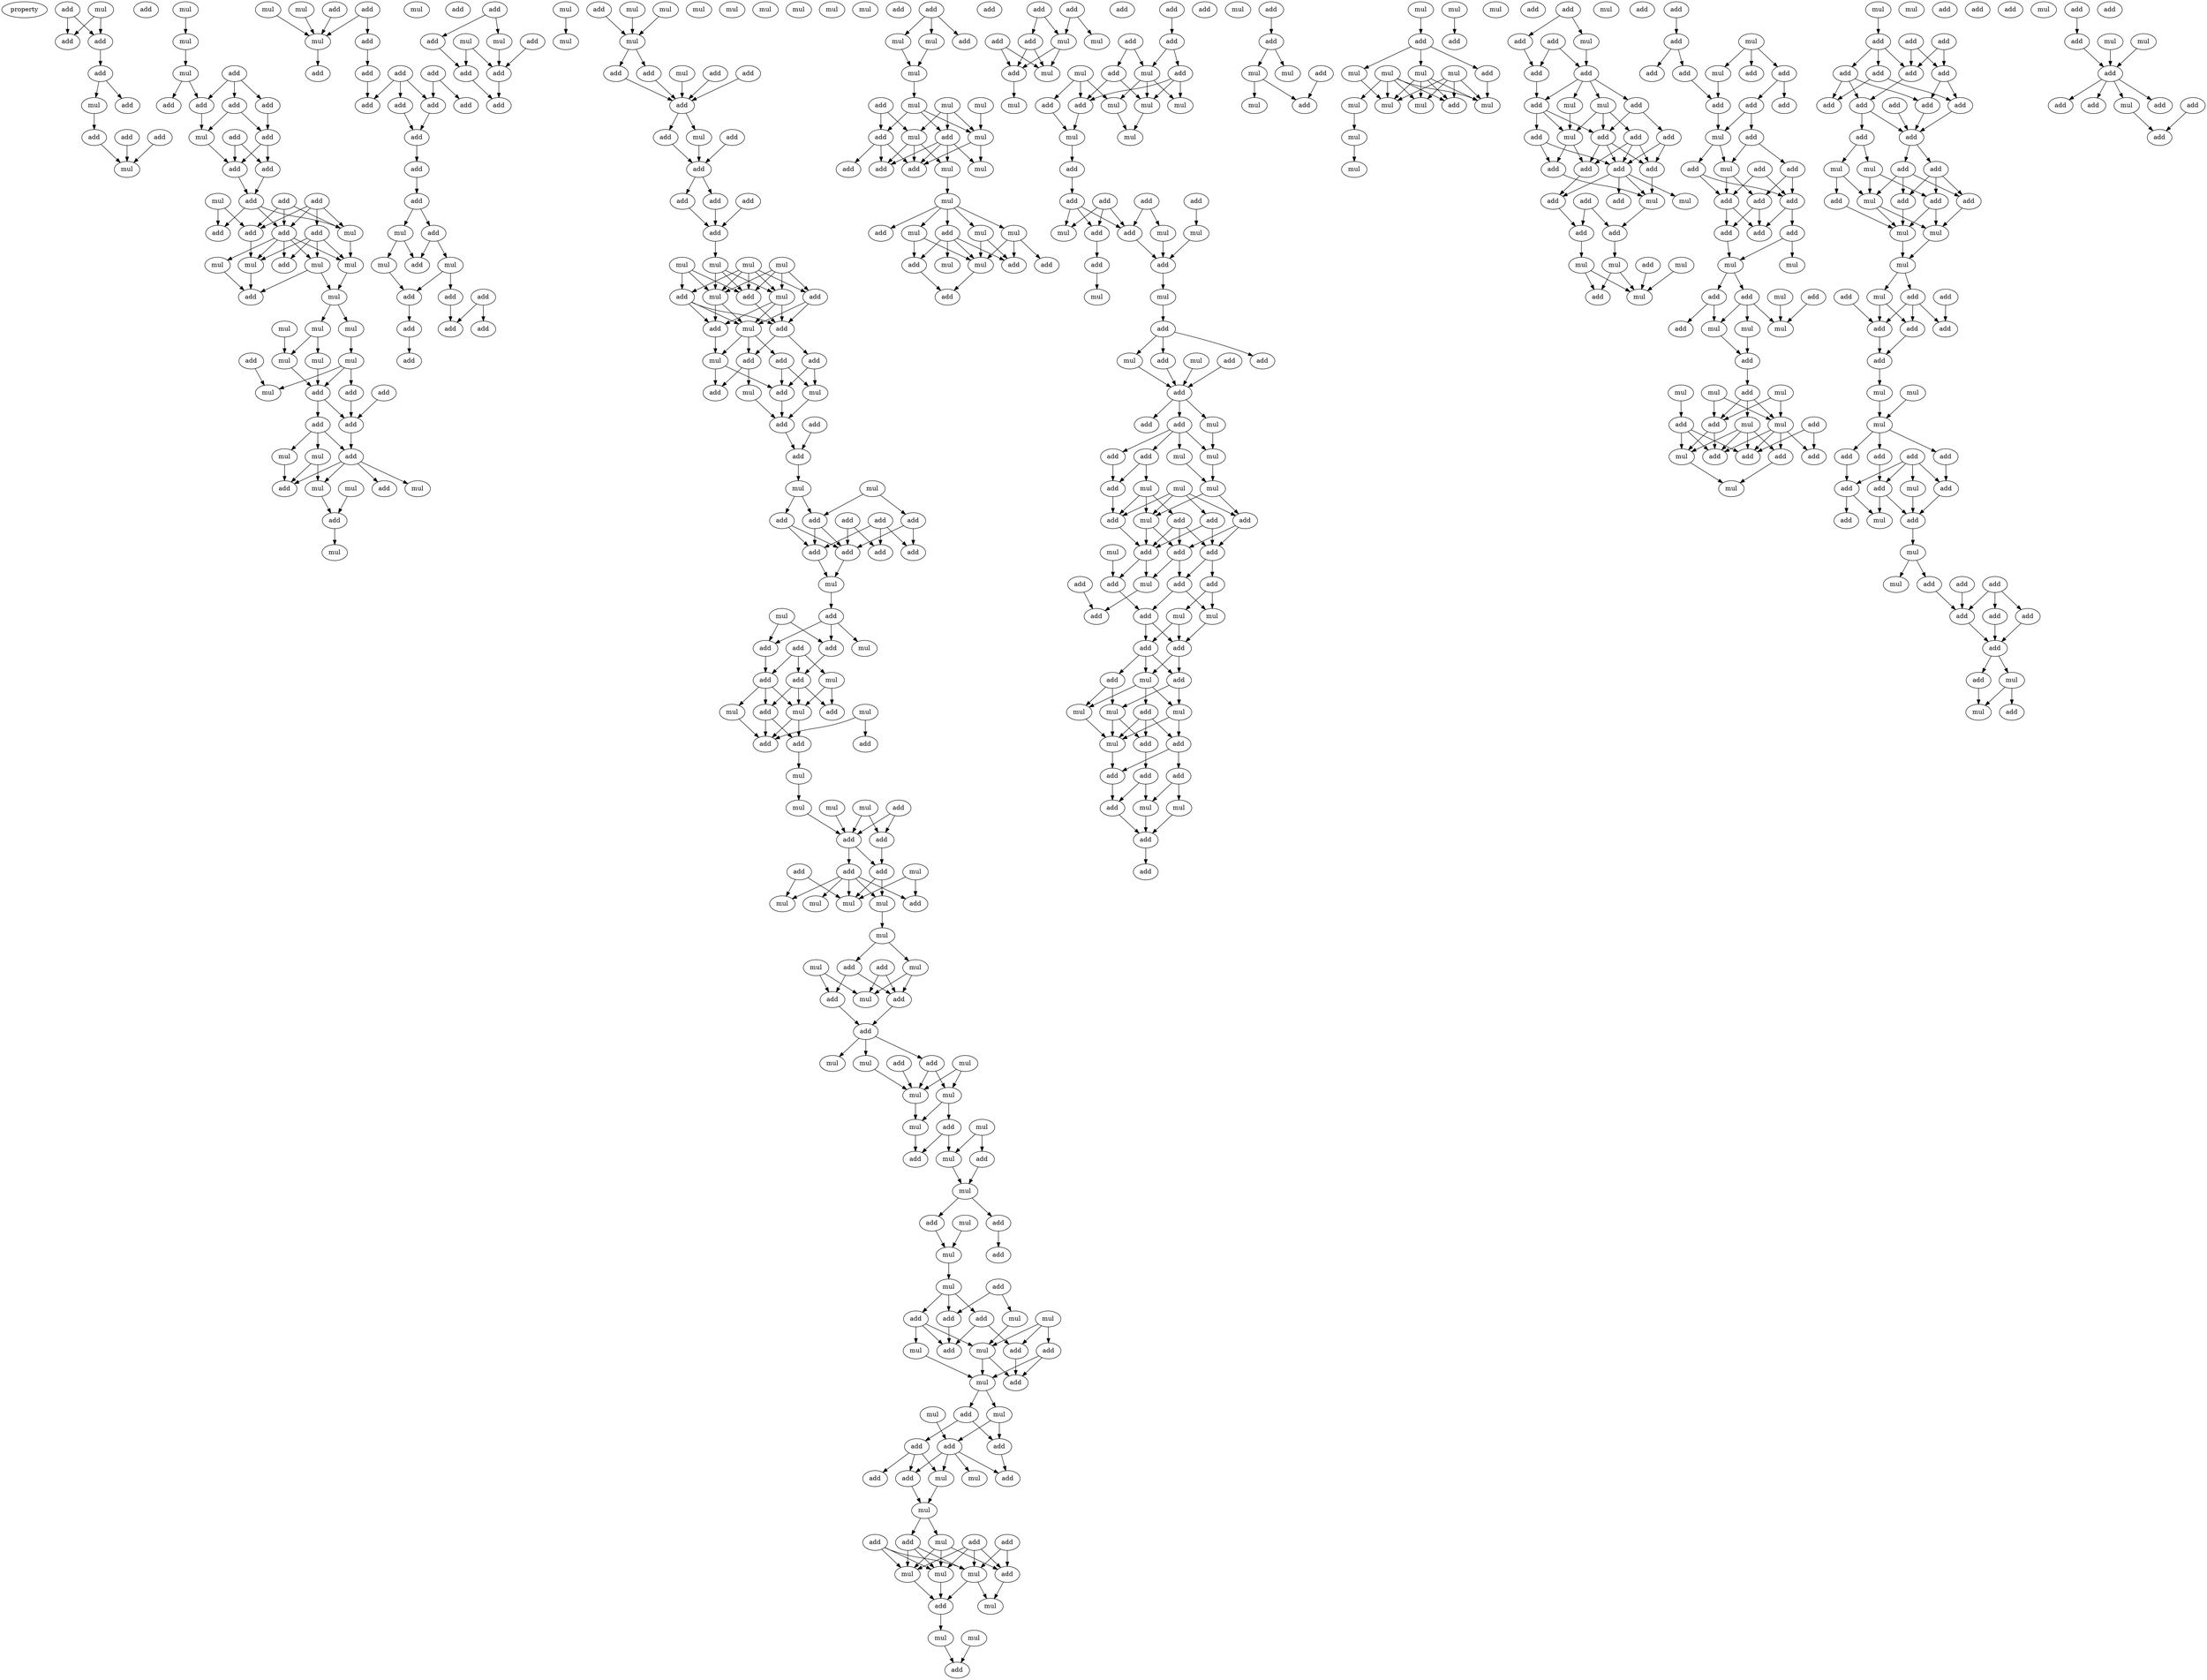 digraph {
    node [fontcolor=black]
    property [mul=2,lf=1.1]
    0 [ label = add ];
    1 [ label = mul ];
    2 [ label = add ];
    3 [ label = add ];
    4 [ label = add ];
    5 [ label = add ];
    6 [ label = mul ];
    7 [ label = add ];
    8 [ label = add ];
    9 [ label = add ];
    10 [ label = add ];
    11 [ label = mul ];
    12 [ label = mul ];
    13 [ label = mul ];
    14 [ label = add ];
    15 [ label = mul ];
    16 [ label = add ];
    17 [ label = add ];
    18 [ label = add ];
    19 [ label = add ];
    20 [ label = add ];
    21 [ label = add ];
    22 [ label = mul ];
    23 [ label = add ];
    24 [ label = add ];
    25 [ label = add ];
    26 [ label = add ];
    27 [ label = add ];
    28 [ label = mul ];
    29 [ label = add ];
    30 [ label = add ];
    31 [ label = add ];
    32 [ label = add ];
    33 [ label = mul ];
    34 [ label = mul ];
    35 [ label = mul ];
    36 [ label = add ];
    37 [ label = mul ];
    38 [ label = mul ];
    39 [ label = mul ];
    40 [ label = add ];
    41 [ label = mul ];
    42 [ label = mul ];
    43 [ label = mul ];
    44 [ label = mul ];
    45 [ label = add ];
    46 [ label = mul ];
    47 [ label = mul ];
    48 [ label = mul ];
    49 [ label = add ];
    50 [ label = add ];
    51 [ label = add ];
    52 [ label = add ];
    53 [ label = add ];
    54 [ label = mul ];
    55 [ label = add ];
    56 [ label = mul ];
    57 [ label = mul ];
    58 [ label = mul ];
    59 [ label = add ];
    60 [ label = mul ];
    61 [ label = add ];
    62 [ label = add ];
    63 [ label = add ];
    64 [ label = mul ];
    65 [ label = mul ];
    66 [ label = mul ];
    67 [ label = add ];
    68 [ label = mul ];
    69 [ label = add ];
    70 [ label = add ];
    71 [ label = add ];
    72 [ label = add ];
    73 [ label = add ];
    74 [ label = add ];
    75 [ label = add ];
    76 [ label = add ];
    77 [ label = add ];
    78 [ label = add ];
    79 [ label = add ];
    80 [ label = add ];
    81 [ label = mul ];
    82 [ label = add ];
    83 [ label = mul ];
    84 [ label = add ];
    85 [ label = mul ];
    86 [ label = add ];
    87 [ label = add ];
    88 [ label = add ];
    89 [ label = add ];
    90 [ label = add ];
    91 [ label = add ];
    92 [ label = mul ];
    93 [ label = add ];
    94 [ label = add ];
    95 [ label = add ];
    96 [ label = mul ];
    97 [ label = add ];
    98 [ label = add ];
    99 [ label = mul ];
    100 [ label = add ];
    101 [ label = add ];
    102 [ label = add ];
    103 [ label = mul ];
    104 [ label = mul ];
    105 [ label = add ];
    106 [ label = mul ];
    107 [ label = mul ];
    108 [ label = mul ];
    109 [ label = mul ];
    110 [ label = add ];
    111 [ label = add ];
    112 [ label = add ];
    113 [ label = add ];
    114 [ label = add ];
    115 [ label = add ];
    116 [ label = mul ];
    117 [ label = add ];
    118 [ label = mul ];
    119 [ label = add ];
    120 [ label = add ];
    121 [ label = add ];
    122 [ label = add ];
    123 [ label = add ];
    124 [ label = mul ];
    125 [ label = mul ];
    126 [ label = mul ];
    127 [ label = mul ];
    128 [ label = mul ];
    129 [ label = add ];
    130 [ label = add ];
    131 [ label = mul ];
    132 [ label = add ];
    133 [ label = mul ];
    134 [ label = mul ];
    135 [ label = add ];
    136 [ label = add ];
    137 [ label = mul ];
    138 [ label = add ];
    139 [ label = add ];
    140 [ label = add ];
    141 [ label = add ];
    142 [ label = mul ];
    143 [ label = add ];
    144 [ label = mul ];
    145 [ label = add ];
    146 [ label = add ];
    147 [ label = add ];
    148 [ label = mul ];
    149 [ label = mul ];
    150 [ label = add ];
    151 [ label = add ];
    152 [ label = add ];
    153 [ label = add ];
    154 [ label = add ];
    155 [ label = add ];
    156 [ label = add ];
    157 [ label = add ];
    158 [ label = add ];
    159 [ label = mul ];
    160 [ label = add ];
    161 [ label = mul ];
    162 [ label = add ];
    163 [ label = add ];
    164 [ label = add ];
    165 [ label = mul ];
    166 [ label = add ];
    167 [ label = mul ];
    168 [ label = add ];
    169 [ label = mul ];
    170 [ label = add ];
    171 [ label = mul ];
    172 [ label = add ];
    173 [ label = mul ];
    174 [ label = mul ];
    175 [ label = add ];
    176 [ label = add ];
    177 [ label = add ];
    178 [ label = mul ];
    179 [ label = mul ];
    180 [ label = add ];
    181 [ label = mul ];
    182 [ label = mul ];
    183 [ label = mul ];
    184 [ label = add ];
    185 [ label = add ];
    186 [ label = add ];
    187 [ label = add ];
    188 [ label = mul ];
    189 [ label = mul ];
    190 [ label = add ];
    191 [ label = mul ];
    192 [ label = mul ];
    193 [ label = mul ];
    194 [ label = mul ];
    195 [ label = add ];
    196 [ label = mul ];
    197 [ label = add ];
    198 [ label = mul ];
    199 [ label = add ];
    200 [ label = mul ];
    201 [ label = add ];
    202 [ label = add ];
    203 [ label = mul ];
    204 [ label = add ];
    205 [ label = mul ];
    206 [ label = mul ];
    207 [ label = add ];
    208 [ label = mul ];
    209 [ label = add ];
    210 [ label = mul ];
    211 [ label = mul ];
    212 [ label = mul ];
    213 [ label = mul ];
    214 [ label = add ];
    215 [ label = add ];
    216 [ label = mul ];
    217 [ label = add ];
    218 [ label = mul ];
    219 [ label = add ];
    220 [ label = mul ];
    221 [ label = mul ];
    222 [ label = add ];
    223 [ label = add ];
    224 [ label = mul ];
    225 [ label = add ];
    226 [ label = mul ];
    227 [ label = add ];
    228 [ label = mul ];
    229 [ label = add ];
    230 [ label = add ];
    231 [ label = mul ];
    232 [ label = add ];
    233 [ label = add ];
    234 [ label = mul ];
    235 [ label = add ];
    236 [ label = mul ];
    237 [ label = add ];
    238 [ label = mul ];
    239 [ label = add ];
    240 [ label = mul ];
    241 [ label = mul ];
    242 [ label = add ];
    243 [ label = add ];
    244 [ label = add ];
    245 [ label = add ];
    246 [ label = add ];
    247 [ label = mul ];
    248 [ label = mul ];
    249 [ label = add ];
    250 [ label = add ];
    251 [ label = mul ];
    252 [ label = add ];
    253 [ label = mul ];
    254 [ label = add ];
    255 [ label = add ];
    256 [ label = add ];
    257 [ label = mul ];
    258 [ label = add ];
    259 [ label = mul ];
    260 [ label = mul ];
    261 [ label = add ];
    262 [ label = mul ];
    263 [ label = mul ];
    264 [ label = mul ];
    265 [ label = add ];
    266 [ label = add ];
    267 [ label = mul ];
    268 [ label = mul ];
    269 [ label = add ];
    270 [ label = add ];
    271 [ label = mul ];
    272 [ label = mul ];
    273 [ label = mul ];
    274 [ label = mul ];
    275 [ label = add ];
    276 [ label = add ];
    277 [ label = add ];
    278 [ label = mul ];
    279 [ label = mul ];
    280 [ label = add ];
    281 [ label = add ];
    282 [ label = mul ];
    283 [ label = mul ];
    284 [ label = add ];
    285 [ label = mul ];
    286 [ label = add ];
    287 [ label = mul ];
    288 [ label = add ];
    289 [ label = mul ];
    290 [ label = mul ];
    291 [ label = add ];
    292 [ label = add ];
    293 [ label = mul ];
    294 [ label = add ];
    295 [ label = mul ];
    296 [ label = add ];
    297 [ label = add ];
    298 [ label = add ];
    299 [ label = add ];
    300 [ label = add ];
    301 [ label = add ];
    302 [ label = mul ];
    303 [ label = mul ];
    304 [ label = add ];
    305 [ label = mul ];
    306 [ label = add ];
    307 [ label = mul ];
    308 [ label = add ];
    309 [ label = add ];
    310 [ label = mul ];
    311 [ label = add ];
    312 [ label = add ];
    313 [ label = mul ];
    314 [ label = add ];
    315 [ label = add ];
    316 [ label = mul ];
    317 [ label = mul ];
    318 [ label = mul ];
    319 [ label = mul ];
    320 [ label = mul ];
    321 [ label = add ];
    322 [ label = add ];
    323 [ label = add ];
    324 [ label = add ];
    325 [ label = add ];
    326 [ label = add ];
    327 [ label = mul ];
    328 [ label = mul ];
    329 [ label = mul ];
    330 [ label = add ];
    331 [ label = add ];
    332 [ label = add ];
    333 [ label = add ];
    334 [ label = mul ];
    335 [ label = mul ];
    336 [ label = add ];
    337 [ label = add ];
    338 [ label = mul ];
    339 [ label = add ];
    340 [ label = add ];
    341 [ label = mul ];
    342 [ label = add ];
    343 [ label = add ];
    344 [ label = mul ];
    345 [ label = add ];
    346 [ label = mul ];
    347 [ label = add ];
    348 [ label = add ];
    349 [ label = mul ];
    350 [ label = add ];
    351 [ label = mul ];
    352 [ label = mul ];
    353 [ label = mul ];
    354 [ label = add ];
    355 [ label = add ];
    356 [ label = add ];
    357 [ label = mul ];
    358 [ label = add ];
    359 [ label = add ];
    360 [ label = add ];
    361 [ label = mul ];
    362 [ label = add ];
    363 [ label = add ];
    364 [ label = add ];
    365 [ label = add ];
    366 [ label = add ];
    367 [ label = mul ];
    368 [ label = mul ];
    369 [ label = mul ];
    370 [ label = add ];
    371 [ label = add ];
    372 [ label = add ];
    373 [ label = add ];
    374 [ label = mul ];
    375 [ label = add ];
    376 [ label = add ];
    377 [ label = mul ];
    378 [ label = mul ];
    379 [ label = add ];
    380 [ label = mul ];
    381 [ label = add ];
    382 [ label = add ];
    383 [ label = mul ];
    384 [ label = add ];
    385 [ label = add ];
    386 [ label = add ];
    387 [ label = add ];
    388 [ label = mul ];
    389 [ label = mul ];
    390 [ label = add ];
    391 [ label = mul ];
    392 [ label = add ];
    393 [ label = add ];
    394 [ label = add ];
    395 [ label = mul ];
    396 [ label = add ];
    397 [ label = mul ];
    398 [ label = mul ];
    399 [ label = add ];
    400 [ label = mul ];
    401 [ label = add ];
    402 [ label = add ];
    403 [ label = mul ];
    404 [ label = mul ];
    405 [ label = mul ];
    406 [ label = mul ];
    407 [ label = mul ];
    408 [ label = mul ];
    409 [ label = mul ];
    410 [ label = mul ];
    411 [ label = add ];
    412 [ label = mul ];
    413 [ label = mul ];
    414 [ label = mul ];
    415 [ label = mul ];
    416 [ label = add ];
    417 [ label = add ];
    418 [ label = add ];
    419 [ label = mul ];
    420 [ label = add ];
    421 [ label = add ];
    422 [ label = add ];
    423 [ label = add ];
    424 [ label = mul ];
    425 [ label = add ];
    426 [ label = mul ];
    427 [ label = add ];
    428 [ label = add ];
    429 [ label = add ];
    430 [ label = add ];
    431 [ label = add ];
    432 [ label = mul ];
    433 [ label = add ];
    434 [ label = add ];
    435 [ label = add ];
    436 [ label = add ];
    437 [ label = mul ];
    438 [ label = mul ];
    439 [ label = add ];
    440 [ label = add ];
    441 [ label = add ];
    442 [ label = add ];
    443 [ label = add ];
    444 [ label = add ];
    445 [ label = mul ];
    446 [ label = mul ];
    447 [ label = mul ];
    448 [ label = mul ];
    449 [ label = add ];
    450 [ label = mul ];
    451 [ label = add ];
    452 [ label = add ];
    453 [ label = mul ];
    454 [ label = add ];
    455 [ label = add ];
    456 [ label = add ];
    457 [ label = mul ];
    458 [ label = add ];
    459 [ label = add ];
    460 [ label = add ];
    461 [ label = add ];
    462 [ label = add ];
    463 [ label = add ];
    464 [ label = mul ];
    465 [ label = add ];
    466 [ label = add ];
    467 [ label = mul ];
    468 [ label = add ];
    469 [ label = add ];
    470 [ label = add ];
    471 [ label = add ];
    472 [ label = add ];
    473 [ label = add ];
    474 [ label = add ];
    475 [ label = mul ];
    476 [ label = mul ];
    477 [ label = add ];
    478 [ label = add ];
    479 [ label = mul ];
    480 [ label = add ];
    481 [ label = mul ];
    482 [ label = mul ];
    483 [ label = mul ];
    484 [ label = add ];
    485 [ label = add ];
    486 [ label = add ];
    487 [ label = mul ];
    488 [ label = mul ];
    489 [ label = mul ];
    490 [ label = mul ];
    491 [ label = add ];
    492 [ label = mul ];
    493 [ label = add ];
    494 [ label = add ];
    495 [ label = add ];
    496 [ label = add ];
    497 [ label = add ];
    498 [ label = mul ];
    499 [ label = add ];
    500 [ label = mul ];
    501 [ label = mul ];
    502 [ label = add ];
    503 [ label = add ];
    504 [ label = add ];
    505 [ label = add ];
    506 [ label = add ];
    507 [ label = add ];
    508 [ label = add ];
    509 [ label = add ];
    510 [ label = add ];
    511 [ label = add ];
    512 [ label = add ];
    513 [ label = add ];
    514 [ label = add ];
    515 [ label = add ];
    516 [ label = add ];
    517 [ label = add ];
    518 [ label = mul ];
    519 [ label = mul ];
    520 [ label = add ];
    521 [ label = add ];
    522 [ label = add ];
    523 [ label = mul ];
    524 [ label = add ];
    525 [ label = mul ];
    526 [ label = mul ];
    527 [ label = mul ];
    528 [ label = mul ];
    529 [ label = add ];
    530 [ label = add ];
    531 [ label = mul ];
    532 [ label = add ];
    533 [ label = add ];
    534 [ label = add ];
    535 [ label = add ];
    536 [ label = add ];
    537 [ label = mul ];
    538 [ label = mul ];
    539 [ label = add ];
    540 [ label = mul ];
    541 [ label = add ];
    542 [ label = add ];
    543 [ label = add ];
    544 [ label = add ];
    545 [ label = add ];
    546 [ label = add ];
    547 [ label = mul ];
    548 [ label = add ];
    549 [ label = add ];
    550 [ label = mul ];
    551 [ label = add ];
    552 [ label = mul ];
    553 [ label = mul ];
    554 [ label = add ];
    555 [ label = add ];
    556 [ label = add ];
    557 [ label = add ];
    558 [ label = add ];
    559 [ label = add ];
    560 [ label = add ];
    561 [ label = add ];
    562 [ label = mul ];
    563 [ label = add ];
    564 [ label = add ];
    565 [ label = mul ];
    566 [ label = add ];
    567 [ label = mul ];
    568 [ label = add ];
    569 [ label = mul ];
    570 [ label = add ];
    571 [ label = add ];
    572 [ label = mul ];
    573 [ label = add ];
    574 [ label = add ];
    575 [ label = add ];
    576 [ label = mul ];
    577 [ label = add ];
    578 [ label = add ];
    579 [ label = add ];
    0 -> 3 [ name = 0 ];
    0 -> 4 [ name = 1 ];
    1 -> 3 [ name = 2 ];
    1 -> 4 [ name = 3 ];
    4 -> 5 [ name = 4 ];
    5 -> 6 [ name = 5 ];
    5 -> 7 [ name = 6 ];
    6 -> 8 [ name = 7 ];
    8 -> 12 [ name = 8 ];
    9 -> 12 [ name = 9 ];
    10 -> 12 [ name = 10 ];
    11 -> 13 [ name = 11 ];
    13 -> 15 [ name = 12 ];
    14 -> 17 [ name = 13 ];
    14 -> 18 [ name = 14 ];
    14 -> 19 [ name = 15 ];
    15 -> 16 [ name = 16 ];
    15 -> 17 [ name = 17 ];
    17 -> 22 [ name = 18 ];
    18 -> 20 [ name = 19 ];
    19 -> 20 [ name = 20 ];
    19 -> 22 [ name = 21 ];
    20 -> 23 [ name = 22 ];
    20 -> 24 [ name = 23 ];
    21 -> 23 [ name = 24 ];
    21 -> 24 [ name = 25 ];
    22 -> 24 [ name = 26 ];
    23 -> 25 [ name = 27 ];
    24 -> 25 [ name = 28 ];
    25 -> 31 [ name = 29 ];
    25 -> 32 [ name = 30 ];
    25 -> 33 [ name = 31 ];
    26 -> 29 [ name = 32 ];
    26 -> 32 [ name = 33 ];
    26 -> 33 [ name = 34 ];
    27 -> 29 [ name = 35 ];
    27 -> 30 [ name = 36 ];
    27 -> 32 [ name = 37 ];
    27 -> 33 [ name = 38 ];
    28 -> 29 [ name = 39 ];
    28 -> 31 [ name = 40 ];
    29 -> 37 [ name = 41 ];
    30 -> 34 [ name = 42 ];
    30 -> 36 [ name = 43 ];
    30 -> 37 [ name = 44 ];
    30 -> 38 [ name = 45 ];
    32 -> 34 [ name = 46 ];
    32 -> 35 [ name = 47 ];
    32 -> 36 [ name = 48 ];
    32 -> 37 [ name = 49 ];
    32 -> 38 [ name = 50 ];
    33 -> 38 [ name = 51 ];
    34 -> 39 [ name = 52 ];
    34 -> 40 [ name = 53 ];
    35 -> 40 [ name = 54 ];
    37 -> 40 [ name = 55 ];
    38 -> 39 [ name = 56 ];
    39 -> 41 [ name = 57 ];
    39 -> 42 [ name = 58 ];
    41 -> 47 [ name = 59 ];
    42 -> 44 [ name = 60 ];
    42 -> 46 [ name = 61 ];
    43 -> 46 [ name = 62 ];
    44 -> 49 [ name = 63 ];
    45 -> 48 [ name = 64 ];
    46 -> 49 [ name = 65 ];
    47 -> 48 [ name = 66 ];
    47 -> 49 [ name = 67 ];
    47 -> 50 [ name = 68 ];
    49 -> 52 [ name = 69 ];
    49 -> 53 [ name = 70 ];
    50 -> 53 [ name = 71 ];
    51 -> 53 [ name = 72 ];
    52 -> 54 [ name = 73 ];
    52 -> 55 [ name = 74 ];
    52 -> 56 [ name = 75 ];
    53 -> 55 [ name = 76 ];
    54 -> 59 [ name = 77 ];
    55 -> 57 [ name = 78 ];
    55 -> 58 [ name = 79 ];
    55 -> 59 [ name = 80 ];
    55 -> 61 [ name = 81 ];
    56 -> 58 [ name = 82 ];
    56 -> 59 [ name = 83 ];
    58 -> 62 [ name = 84 ];
    60 -> 62 [ name = 85 ];
    62 -> 66 [ name = 86 ];
    63 -> 68 [ name = 87 ];
    63 -> 69 [ name = 88 ];
    64 -> 68 [ name = 89 ];
    65 -> 68 [ name = 90 ];
    67 -> 68 [ name = 91 ];
    68 -> 72 [ name = 92 ];
    69 -> 70 [ name = 93 ];
    70 -> 77 [ name = 94 ];
    71 -> 74 [ name = 95 ];
    71 -> 76 [ name = 96 ];
    73 -> 75 [ name = 97 ];
    73 -> 76 [ name = 98 ];
    73 -> 77 [ name = 99 ];
    75 -> 78 [ name = 100 ];
    76 -> 78 [ name = 101 ];
    78 -> 79 [ name = 102 ];
    79 -> 80 [ name = 103 ];
    80 -> 81 [ name = 104 ];
    80 -> 82 [ name = 105 ];
    81 -> 84 [ name = 106 ];
    81 -> 85 [ name = 107 ];
    82 -> 83 [ name = 108 ];
    82 -> 84 [ name = 109 ];
    83 -> 86 [ name = 110 ];
    83 -> 88 [ name = 111 ];
    85 -> 88 [ name = 112 ];
    86 -> 90 [ name = 113 ];
    87 -> 89 [ name = 114 ];
    87 -> 90 [ name = 115 ];
    88 -> 91 [ name = 116 ];
    91 -> 93 [ name = 117 ];
    95 -> 98 [ name = 118 ];
    95 -> 99 [ name = 119 ];
    96 -> 100 [ name = 120 ];
    96 -> 101 [ name = 121 ];
    97 -> 101 [ name = 122 ];
    98 -> 100 [ name = 123 ];
    99 -> 101 [ name = 124 ];
    100 -> 102 [ name = 125 ];
    101 -> 102 [ name = 126 ];
    103 -> 104 [ name = 127 ];
    105 -> 108 [ name = 128 ];
    106 -> 108 [ name = 129 ];
    107 -> 108 [ name = 130 ];
    108 -> 110 [ name = 131 ];
    108 -> 112 [ name = 132 ];
    109 -> 114 [ name = 133 ];
    110 -> 114 [ name = 134 ];
    111 -> 114 [ name = 135 ];
    112 -> 114 [ name = 136 ];
    113 -> 114 [ name = 137 ];
    114 -> 116 [ name = 138 ];
    114 -> 117 [ name = 139 ];
    115 -> 119 [ name = 140 ];
    116 -> 119 [ name = 141 ];
    117 -> 119 [ name = 142 ];
    119 -> 121 [ name = 143 ];
    119 -> 122 [ name = 144 ];
    120 -> 123 [ name = 145 ];
    121 -> 123 [ name = 146 ];
    122 -> 123 [ name = 147 ];
    123 -> 125 [ name = 148 ];
    124 -> 129 [ name = 149 ];
    124 -> 130 [ name = 150 ];
    124 -> 131 [ name = 151 ];
    124 -> 132 [ name = 152 ];
    124 -> 133 [ name = 153 ];
    125 -> 131 [ name = 154 ];
    125 -> 132 [ name = 155 ];
    125 -> 133 [ name = 156 ];
    127 -> 129 [ name = 157 ];
    127 -> 131 [ name = 158 ];
    127 -> 132 [ name = 159 ];
    128 -> 130 [ name = 160 ];
    128 -> 131 [ name = 161 ];
    128 -> 132 [ name = 162 ];
    128 -> 133 [ name = 163 ];
    129 -> 134 [ name = 164 ];
    129 -> 135 [ name = 165 ];
    129 -> 136 [ name = 166 ];
    130 -> 134 [ name = 167 ];
    130 -> 135 [ name = 168 ];
    131 -> 134 [ name = 169 ];
    131 -> 136 [ name = 170 ];
    132 -> 135 [ name = 171 ];
    133 -> 134 [ name = 172 ];
    133 -> 135 [ name = 173 ];
    133 -> 136 [ name = 174 ];
    134 -> 137 [ name = 175 ];
    134 -> 139 [ name = 176 ];
    134 -> 140 [ name = 177 ];
    135 -> 138 [ name = 178 ];
    135 -> 139 [ name = 179 ];
    136 -> 137 [ name = 180 ];
    137 -> 141 [ name = 181 ];
    137 -> 143 [ name = 182 ];
    138 -> 142 [ name = 183 ];
    138 -> 143 [ name = 184 ];
    139 -> 141 [ name = 185 ];
    139 -> 144 [ name = 186 ];
    140 -> 142 [ name = 187 ];
    140 -> 143 [ name = 188 ];
    142 -> 145 [ name = 189 ];
    143 -> 145 [ name = 190 ];
    144 -> 145 [ name = 191 ];
    145 -> 147 [ name = 192 ];
    146 -> 147 [ name = 193 ];
    147 -> 148 [ name = 194 ];
    148 -> 153 [ name = 195 ];
    148 -> 154 [ name = 196 ];
    149 -> 150 [ name = 197 ];
    149 -> 154 [ name = 198 ];
    150 -> 157 [ name = 199 ];
    150 -> 158 [ name = 200 ];
    151 -> 155 [ name = 201 ];
    151 -> 156 [ name = 202 ];
    151 -> 157 [ name = 203 ];
    152 -> 156 [ name = 204 ];
    152 -> 158 [ name = 205 ];
    153 -> 155 [ name = 206 ];
    153 -> 158 [ name = 207 ];
    154 -> 155 [ name = 208 ];
    154 -> 158 [ name = 209 ];
    155 -> 159 [ name = 210 ];
    158 -> 159 [ name = 211 ];
    159 -> 160 [ name = 212 ];
    160 -> 162 [ name = 213 ];
    160 -> 164 [ name = 214 ];
    160 -> 165 [ name = 215 ];
    161 -> 162 [ name = 216 ];
    161 -> 164 [ name = 217 ];
    162 -> 168 [ name = 218 ];
    163 -> 166 [ name = 219 ];
    163 -> 167 [ name = 220 ];
    163 -> 168 [ name = 221 ];
    164 -> 166 [ name = 222 ];
    166 -> 170 [ name = 223 ];
    166 -> 171 [ name = 224 ];
    166 -> 172 [ name = 225 ];
    167 -> 170 [ name = 226 ];
    167 -> 171 [ name = 227 ];
    168 -> 169 [ name = 228 ];
    168 -> 171 [ name = 229 ];
    168 -> 172 [ name = 230 ];
    169 -> 176 [ name = 231 ];
    171 -> 176 [ name = 232 ];
    171 -> 177 [ name = 233 ];
    172 -> 176 [ name = 234 ];
    172 -> 177 [ name = 235 ];
    173 -> 175 [ name = 236 ];
    173 -> 176 [ name = 237 ];
    177 -> 178 [ name = 238 ];
    178 -> 183 [ name = 239 ];
    179 -> 184 [ name = 240 ];
    179 -> 185 [ name = 241 ];
    180 -> 184 [ name = 242 ];
    180 -> 185 [ name = 243 ];
    181 -> 184 [ name = 244 ];
    183 -> 184 [ name = 245 ];
    184 -> 186 [ name = 246 ];
    184 -> 187 [ name = 247 ];
    185 -> 187 [ name = 248 ];
    186 -> 191 [ name = 249 ];
    186 -> 192 [ name = 250 ];
    186 -> 193 [ name = 251 ];
    186 -> 194 [ name = 252 ];
    186 -> 195 [ name = 253 ];
    187 -> 192 [ name = 254 ];
    187 -> 194 [ name = 255 ];
    189 -> 192 [ name = 256 ];
    189 -> 195 [ name = 257 ];
    190 -> 192 [ name = 258 ];
    190 -> 193 [ name = 259 ];
    194 -> 196 [ name = 260 ];
    196 -> 198 [ name = 261 ];
    196 -> 199 [ name = 262 ];
    197 -> 201 [ name = 263 ];
    197 -> 203 [ name = 264 ];
    198 -> 201 [ name = 265 ];
    198 -> 203 [ name = 266 ];
    199 -> 201 [ name = 267 ];
    199 -> 202 [ name = 268 ];
    200 -> 202 [ name = 269 ];
    200 -> 203 [ name = 270 ];
    201 -> 204 [ name = 271 ];
    202 -> 204 [ name = 272 ];
    204 -> 205 [ name = 273 ];
    204 -> 208 [ name = 274 ];
    204 -> 209 [ name = 275 ];
    205 -> 211 [ name = 276 ];
    206 -> 210 [ name = 277 ];
    206 -> 211 [ name = 278 ];
    207 -> 211 [ name = 279 ];
    209 -> 210 [ name = 280 ];
    209 -> 211 [ name = 281 ];
    210 -> 212 [ name = 282 ];
    210 -> 214 [ name = 283 ];
    211 -> 212 [ name = 284 ];
    212 -> 217 [ name = 285 ];
    213 -> 215 [ name = 286 ];
    213 -> 216 [ name = 287 ];
    214 -> 216 [ name = 288 ];
    214 -> 217 [ name = 289 ];
    215 -> 218 [ name = 290 ];
    216 -> 218 [ name = 291 ];
    218 -> 219 [ name = 292 ];
    218 -> 222 [ name = 293 ];
    219 -> 225 [ name = 294 ];
    220 -> 224 [ name = 295 ];
    222 -> 224 [ name = 296 ];
    224 -> 226 [ name = 297 ];
    226 -> 229 [ name = 298 ];
    226 -> 230 [ name = 299 ];
    226 -> 232 [ name = 300 ];
    227 -> 228 [ name = 301 ];
    227 -> 230 [ name = 302 ];
    228 -> 236 [ name = 303 ];
    229 -> 234 [ name = 304 ];
    229 -> 236 [ name = 305 ];
    229 -> 237 [ name = 306 ];
    230 -> 237 [ name = 307 ];
    231 -> 233 [ name = 308 ];
    231 -> 235 [ name = 309 ];
    231 -> 236 [ name = 310 ];
    232 -> 233 [ name = 311 ];
    232 -> 237 [ name = 312 ];
    233 -> 239 [ name = 313 ];
    234 -> 238 [ name = 314 ];
    235 -> 238 [ name = 315 ];
    235 -> 239 [ name = 316 ];
    236 -> 238 [ name = 317 ];
    236 -> 239 [ name = 318 ];
    238 -> 241 [ name = 319 ];
    238 -> 242 [ name = 320 ];
    240 -> 244 [ name = 321 ];
    241 -> 244 [ name = 322 ];
    241 -> 245 [ name = 323 ];
    242 -> 243 [ name = 324 ];
    242 -> 245 [ name = 325 ];
    243 -> 247 [ name = 326 ];
    243 -> 249 [ name = 327 ];
    243 -> 250 [ name = 328 ];
    244 -> 246 [ name = 329 ];
    244 -> 247 [ name = 330 ];
    244 -> 248 [ name = 331 ];
    244 -> 249 [ name = 332 ];
    245 -> 246 [ name = 333 ];
    247 -> 251 [ name = 334 ];
    249 -> 251 [ name = 335 ];
    251 -> 253 [ name = 336 ];
    251 -> 256 [ name = 337 ];
    252 -> 257 [ name = 338 ];
    252 -> 258 [ name = 339 ];
    253 -> 258 [ name = 340 ];
    253 -> 259 [ name = 341 ];
    253 -> 260 [ name = 342 ];
    254 -> 257 [ name = 343 ];
    254 -> 259 [ name = 344 ];
    254 -> 260 [ name = 345 ];
    255 -> 257 [ name = 346 ];
    255 -> 258 [ name = 347 ];
    255 -> 259 [ name = 348 ];
    255 -> 260 [ name = 349 ];
    256 -> 257 [ name = 350 ];
    256 -> 259 [ name = 351 ];
    256 -> 260 [ name = 352 ];
    257 -> 261 [ name = 353 ];
    257 -> 262 [ name = 354 ];
    258 -> 262 [ name = 355 ];
    259 -> 261 [ name = 356 ];
    260 -> 261 [ name = 357 ];
    261 -> 264 [ name = 358 ];
    263 -> 265 [ name = 359 ];
    264 -> 265 [ name = 360 ];
    266 -> 267 [ name = 361 ];
    266 -> 268 [ name = 362 ];
    266 -> 269 [ name = 363 ];
    267 -> 271 [ name = 364 ];
    268 -> 271 [ name = 365 ];
    271 -> 273 [ name = 366 ];
    272 -> 277 [ name = 367 ];
    272 -> 278 [ name = 368 ];
    272 -> 279 [ name = 369 ];
    273 -> 276 [ name = 370 ];
    273 -> 277 [ name = 371 ];
    273 -> 278 [ name = 372 ];
    274 -> 278 [ name = 373 ];
    275 -> 276 [ name = 374 ];
    275 -> 279 [ name = 375 ];
    276 -> 280 [ name = 376 ];
    276 -> 281 [ name = 377 ];
    276 -> 284 [ name = 378 ];
    277 -> 281 [ name = 379 ];
    277 -> 282 [ name = 380 ];
    277 -> 283 [ name = 381 ];
    277 -> 284 [ name = 382 ];
    278 -> 283 [ name = 383 ];
    278 -> 284 [ name = 384 ];
    279 -> 281 [ name = 385 ];
    279 -> 282 [ name = 386 ];
    279 -> 284 [ name = 387 ];
    282 -> 285 [ name = 388 ];
    285 -> 286 [ name = 389 ];
    285 -> 287 [ name = 390 ];
    285 -> 288 [ name = 391 ];
    285 -> 289 [ name = 392 ];
    285 -> 290 [ name = 393 ];
    287 -> 293 [ name = 394 ];
    287 -> 294 [ name = 395 ];
    288 -> 292 [ name = 396 ];
    288 -> 293 [ name = 397 ];
    288 -> 294 [ name = 398 ];
    288 -> 295 [ name = 399 ];
    289 -> 291 [ name = 400 ];
    289 -> 292 [ name = 401 ];
    289 -> 293 [ name = 402 ];
    290 -> 292 [ name = 403 ];
    290 -> 293 [ name = 404 ];
    293 -> 296 [ name = 405 ];
    294 -> 296 [ name = 406 ];
    297 -> 302 [ name = 407 ];
    297 -> 303 [ name = 408 ];
    298 -> 300 [ name = 409 ];
    298 -> 302 [ name = 410 ];
    299 -> 304 [ name = 411 ];
    299 -> 305 [ name = 412 ];
    300 -> 304 [ name = 413 ];
    300 -> 305 [ name = 414 ];
    302 -> 304 [ name = 415 ];
    302 -> 305 [ name = 416 ];
    304 -> 307 [ name = 417 ];
    306 -> 308 [ name = 418 ];
    308 -> 310 [ name = 419 ];
    308 -> 311 [ name = 420 ];
    309 -> 310 [ name = 421 ];
    309 -> 312 [ name = 422 ];
    310 -> 316 [ name = 423 ];
    310 -> 317 [ name = 424 ];
    310 -> 318 [ name = 425 ];
    311 -> 315 [ name = 426 ];
    311 -> 317 [ name = 427 ];
    311 -> 318 [ name = 428 ];
    312 -> 315 [ name = 429 ];
    312 -> 318 [ name = 430 ];
    313 -> 314 [ name = 431 ];
    313 -> 315 [ name = 432 ];
    313 -> 316 [ name = 433 ];
    314 -> 319 [ name = 434 ];
    315 -> 319 [ name = 435 ];
    316 -> 320 [ name = 436 ];
    318 -> 320 [ name = 437 ];
    319 -> 321 [ name = 438 ];
    321 -> 326 [ name = 439 ];
    322 -> 328 [ name = 440 ];
    322 -> 331 [ name = 441 ];
    324 -> 329 [ name = 442 ];
    325 -> 327 [ name = 443 ];
    325 -> 330 [ name = 444 ];
    325 -> 331 [ name = 445 ];
    326 -> 327 [ name = 446 ];
    326 -> 330 [ name = 447 ];
    326 -> 331 [ name = 448 ];
    328 -> 332 [ name = 449 ];
    329 -> 332 [ name = 450 ];
    330 -> 333 [ name = 451 ];
    331 -> 332 [ name = 452 ];
    332 -> 335 [ name = 453 ];
    333 -> 334 [ name = 454 ];
    335 -> 336 [ name = 455 ];
    336 -> 337 [ name = 456 ];
    336 -> 339 [ name = 457 ];
    336 -> 341 [ name = 458 ];
    337 -> 342 [ name = 459 ];
    338 -> 342 [ name = 460 ];
    340 -> 342 [ name = 461 ];
    341 -> 342 [ name = 462 ];
    342 -> 343 [ name = 463 ];
    342 -> 344 [ name = 464 ];
    342 -> 345 [ name = 465 ];
    344 -> 349 [ name = 466 ];
    345 -> 346 [ name = 467 ];
    345 -> 347 [ name = 468 ];
    345 -> 348 [ name = 469 ];
    345 -> 349 [ name = 470 ];
    346 -> 353 [ name = 471 ];
    347 -> 350 [ name = 472 ];
    348 -> 350 [ name = 473 ];
    348 -> 352 [ name = 474 ];
    349 -> 353 [ name = 475 ];
    350 -> 358 [ name = 476 ];
    351 -> 354 [ name = 477 ];
    351 -> 355 [ name = 478 ];
    351 -> 357 [ name = 479 ];
    351 -> 358 [ name = 480 ];
    352 -> 356 [ name = 481 ];
    352 -> 357 [ name = 482 ];
    352 -> 358 [ name = 483 ];
    353 -> 355 [ name = 484 ];
    353 -> 357 [ name = 485 ];
    354 -> 359 [ name = 486 ];
    354 -> 360 [ name = 487 ];
    355 -> 359 [ name = 488 ];
    355 -> 362 [ name = 489 ];
    356 -> 359 [ name = 490 ];
    356 -> 360 [ name = 491 ];
    356 -> 362 [ name = 492 ];
    357 -> 360 [ name = 493 ];
    357 -> 362 [ name = 494 ];
    358 -> 360 [ name = 495 ];
    359 -> 363 [ name = 496 ];
    359 -> 365 [ name = 497 ];
    360 -> 364 [ name = 498 ];
    360 -> 367 [ name = 499 ];
    361 -> 364 [ name = 500 ];
    362 -> 365 [ name = 501 ];
    362 -> 367 [ name = 502 ];
    363 -> 368 [ name = 503 ];
    363 -> 369 [ name = 504 ];
    364 -> 370 [ name = 505 ];
    365 -> 368 [ name = 506 ];
    365 -> 370 [ name = 507 ];
    366 -> 371 [ name = 508 ];
    367 -> 371 [ name = 509 ];
    368 -> 373 [ name = 510 ];
    369 -> 372 [ name = 511 ];
    369 -> 373 [ name = 512 ];
    370 -> 372 [ name = 513 ];
    370 -> 373 [ name = 514 ];
    372 -> 374 [ name = 515 ];
    372 -> 375 [ name = 516 ];
    372 -> 376 [ name = 517 ];
    373 -> 374 [ name = 518 ];
    373 -> 376 [ name = 519 ];
    374 -> 377 [ name = 520 ];
    374 -> 379 [ name = 521 ];
    374 -> 380 [ name = 522 ];
    375 -> 377 [ name = 523 ];
    375 -> 378 [ name = 524 ];
    376 -> 378 [ name = 525 ];
    376 -> 380 [ name = 526 ];
    377 -> 383 [ name = 527 ];
    378 -> 381 [ name = 528 ];
    378 -> 383 [ name = 529 ];
    379 -> 381 [ name = 530 ];
    379 -> 382 [ name = 531 ];
    379 -> 383 [ name = 532 ];
    380 -> 382 [ name = 533 ];
    380 -> 383 [ name = 534 ];
    381 -> 386 [ name = 535 ];
    382 -> 384 [ name = 536 ];
    382 -> 385 [ name = 537 ];
    383 -> 385 [ name = 538 ];
    384 -> 388 [ name = 539 ];
    384 -> 389 [ name = 540 ];
    385 -> 387 [ name = 541 ];
    386 -> 387 [ name = 542 ];
    386 -> 388 [ name = 543 ];
    387 -> 390 [ name = 544 ];
    388 -> 390 [ name = 545 ];
    389 -> 390 [ name = 546 ];
    390 -> 392 [ name = 547 ];
    393 -> 394 [ name = 548 ];
    394 -> 395 [ name = 549 ];
    394 -> 397 [ name = 550 ];
    395 -> 398 [ name = 551 ];
    395 -> 399 [ name = 552 ];
    396 -> 399 [ name = 553 ];
    400 -> 401 [ name = 554 ];
    401 -> 402 [ name = 555 ];
    401 -> 403 [ name = 556 ];
    401 -> 406 [ name = 557 ];
    402 -> 407 [ name = 558 ];
    403 -> 409 [ name = 559 ];
    404 -> 407 [ name = 560 ];
    404 -> 409 [ name = 561 ];
    404 -> 410 [ name = 562 ];
    404 -> 411 [ name = 563 ];
    405 -> 407 [ name = 564 ];
    405 -> 408 [ name = 565 ];
    405 -> 409 [ name = 566 ];
    405 -> 410 [ name = 567 ];
    405 -> 411 [ name = 568 ];
    406 -> 407 [ name = 569 ];
    406 -> 409 [ name = 570 ];
    406 -> 410 [ name = 571 ];
    406 -> 411 [ name = 572 ];
    408 -> 412 [ name = 573 ];
    412 -> 414 [ name = 574 ];
    413 -> 417 [ name = 575 ];
    418 -> 419 [ name = 576 ];
    418 -> 420 [ name = 577 ];
    419 -> 423 [ name = 578 ];
    420 -> 422 [ name = 579 ];
    421 -> 422 [ name = 580 ];
    421 -> 423 [ name = 581 ];
    422 -> 427 [ name = 582 ];
    423 -> 424 [ name = 583 ];
    423 -> 425 [ name = 584 ];
    423 -> 426 [ name = 585 ];
    423 -> 427 [ name = 586 ];
    424 -> 429 [ name = 587 ];
    424 -> 430 [ name = 588 ];
    424 -> 432 [ name = 589 ];
    425 -> 428 [ name = 590 ];
    425 -> 430 [ name = 591 ];
    426 -> 432 [ name = 592 ];
    427 -> 430 [ name = 593 ];
    427 -> 431 [ name = 594 ];
    427 -> 432 [ name = 595 ];
    428 -> 433 [ name = 596 ];
    428 -> 435 [ name = 597 ];
    429 -> 433 [ name = 598 ];
    429 -> 435 [ name = 599 ];
    429 -> 436 [ name = 600 ];
    430 -> 433 [ name = 601 ];
    430 -> 435 [ name = 602 ];
    430 -> 436 [ name = 603 ];
    431 -> 434 [ name = 604 ];
    431 -> 435 [ name = 605 ];
    432 -> 434 [ name = 606 ];
    432 -> 436 [ name = 607 ];
    433 -> 438 [ name = 608 ];
    434 -> 438 [ name = 609 ];
    435 -> 437 [ name = 610 ];
    435 -> 438 [ name = 611 ];
    435 -> 439 [ name = 612 ];
    435 -> 440 [ name = 613 ];
    436 -> 439 [ name = 614 ];
    438 -> 442 [ name = 615 ];
    439 -> 443 [ name = 616 ];
    441 -> 442 [ name = 617 ];
    441 -> 443 [ name = 618 ];
    442 -> 445 [ name = 619 ];
    443 -> 446 [ name = 620 ];
    444 -> 450 [ name = 621 ];
    445 -> 449 [ name = 622 ];
    445 -> 450 [ name = 623 ];
    446 -> 449 [ name = 624 ];
    446 -> 450 [ name = 625 ];
    447 -> 450 [ name = 626 ];
    452 -> 454 [ name = 627 ];
    453 -> 457 [ name = 628 ];
    453 -> 458 [ name = 629 ];
    453 -> 459 [ name = 630 ];
    454 -> 455 [ name = 631 ];
    454 -> 456 [ name = 632 ];
    455 -> 460 [ name = 633 ];
    457 -> 460 [ name = 634 ];
    458 -> 461 [ name = 635 ];
    458 -> 462 [ name = 636 ];
    460 -> 464 [ name = 637 ];
    462 -> 463 [ name = 638 ];
    462 -> 464 [ name = 639 ];
    463 -> 467 [ name = 640 ];
    463 -> 468 [ name = 641 ];
    464 -> 465 [ name = 642 ];
    464 -> 467 [ name = 643 ];
    465 -> 470 [ name = 644 ];
    465 -> 471 [ name = 645 ];
    466 -> 470 [ name = 646 ];
    466 -> 471 [ name = 647 ];
    467 -> 469 [ name = 648 ];
    467 -> 470 [ name = 649 ];
    468 -> 469 [ name = 650 ];
    468 -> 471 [ name = 651 ];
    469 -> 472 [ name = 652 ];
    469 -> 473 [ name = 653 ];
    470 -> 472 [ name = 654 ];
    470 -> 473 [ name = 655 ];
    471 -> 473 [ name = 656 ];
    471 -> 474 [ name = 657 ];
    472 -> 476 [ name = 658 ];
    474 -> 475 [ name = 659 ];
    474 -> 476 [ name = 660 ];
    476 -> 477 [ name = 661 ];
    476 -> 478 [ name = 662 ];
    477 -> 483 [ name = 663 ];
    477 -> 484 [ name = 664 ];
    478 -> 481 [ name = 665 ];
    478 -> 482 [ name = 666 ];
    478 -> 483 [ name = 667 ];
    479 -> 482 [ name = 668 ];
    480 -> 482 [ name = 669 ];
    481 -> 485 [ name = 670 ];
    483 -> 485 [ name = 671 ];
    485 -> 486 [ name = 672 ];
    486 -> 490 [ name = 673 ];
    486 -> 492 [ name = 674 ];
    486 -> 494 [ name = 675 ];
    487 -> 492 [ name = 676 ];
    487 -> 494 [ name = 677 ];
    488 -> 492 [ name = 678 ];
    488 -> 494 [ name = 679 ];
    489 -> 493 [ name = 680 ];
    490 -> 495 [ name = 681 ];
    490 -> 496 [ name = 682 ];
    490 -> 498 [ name = 683 ];
    490 -> 499 [ name = 684 ];
    491 -> 495 [ name = 685 ];
    491 -> 497 [ name = 686 ];
    492 -> 495 [ name = 687 ];
    492 -> 496 [ name = 688 ];
    492 -> 497 [ name = 689 ];
    492 -> 499 [ name = 690 ];
    493 -> 495 [ name = 691 ];
    493 -> 496 [ name = 692 ];
    493 -> 498 [ name = 693 ];
    494 -> 496 [ name = 694 ];
    494 -> 498 [ name = 695 ];
    498 -> 500 [ name = 696 ];
    499 -> 500 [ name = 697 ];
    501 -> 502 [ name = 698 ];
    502 -> 505 [ name = 699 ];
    502 -> 507 [ name = 700 ];
    502 -> 508 [ name = 701 ];
    503 -> 506 [ name = 702 ];
    503 -> 508 [ name = 703 ];
    504 -> 506 [ name = 704 ];
    504 -> 508 [ name = 705 ];
    505 -> 510 [ name = 706 ];
    505 -> 511 [ name = 707 ];
    505 -> 512 [ name = 708 ];
    506 -> 511 [ name = 709 ];
    506 -> 513 [ name = 710 ];
    507 -> 510 [ name = 711 ];
    507 -> 513 [ name = 712 ];
    508 -> 512 [ name = 713 ];
    509 -> 514 [ name = 714 ];
    511 -> 514 [ name = 715 ];
    512 -> 514 [ name = 716 ];
    512 -> 515 [ name = 717 ];
    513 -> 514 [ name = 718 ];
    514 -> 516 [ name = 719 ];
    514 -> 517 [ name = 720 ];
    515 -> 518 [ name = 721 ];
    515 -> 519 [ name = 722 ];
    516 -> 521 [ name = 723 ];
    516 -> 522 [ name = 724 ];
    516 -> 524 [ name = 725 ];
    517 -> 521 [ name = 726 ];
    517 -> 522 [ name = 727 ];
    517 -> 523 [ name = 728 ];
    518 -> 523 [ name = 729 ];
    518 -> 524 [ name = 730 ];
    519 -> 520 [ name = 731 ];
    519 -> 523 [ name = 732 ];
    520 -> 527 [ name = 733 ];
    521 -> 526 [ name = 734 ];
    522 -> 527 [ name = 735 ];
    523 -> 526 [ name = 736 ];
    523 -> 527 [ name = 737 ];
    524 -> 526 [ name = 738 ];
    524 -> 527 [ name = 739 ];
    526 -> 528 [ name = 740 ];
    527 -> 528 [ name = 741 ];
    528 -> 531 [ name = 742 ];
    528 -> 532 [ name = 743 ];
    529 -> 535 [ name = 744 ];
    530 -> 534 [ name = 745 ];
    531 -> 533 [ name = 746 ];
    531 -> 534 [ name = 747 ];
    532 -> 533 [ name = 748 ];
    532 -> 534 [ name = 749 ];
    532 -> 535 [ name = 750 ];
    533 -> 536 [ name = 751 ];
    534 -> 536 [ name = 752 ];
    536 -> 537 [ name = 753 ];
    537 -> 540 [ name = 754 ];
    538 -> 540 [ name = 755 ];
    540 -> 542 [ name = 756 ];
    540 -> 543 [ name = 757 ];
    540 -> 544 [ name = 758 ];
    541 -> 545 [ name = 759 ];
    541 -> 546 [ name = 760 ];
    541 -> 547 [ name = 761 ];
    541 -> 548 [ name = 762 ];
    542 -> 546 [ name = 763 ];
    543 -> 548 [ name = 764 ];
    544 -> 545 [ name = 765 ];
    545 -> 550 [ name = 766 ];
    545 -> 551 [ name = 767 ];
    546 -> 551 [ name = 768 ];
    547 -> 551 [ name = 769 ];
    548 -> 549 [ name = 770 ];
    548 -> 550 [ name = 771 ];
    551 -> 552 [ name = 772 ];
    552 -> 553 [ name = 773 ];
    552 -> 555 [ name = 774 ];
    555 -> 558 [ name = 775 ];
    556 -> 558 [ name = 776 ];
    557 -> 558 [ name = 777 ];
    557 -> 559 [ name = 778 ];
    557 -> 560 [ name = 779 ];
    558 -> 561 [ name = 780 ];
    559 -> 561 [ name = 781 ];
    560 -> 561 [ name = 782 ];
    561 -> 562 [ name = 783 ];
    561 -> 563 [ name = 784 ];
    562 -> 565 [ name = 785 ];
    562 -> 566 [ name = 786 ];
    563 -> 565 [ name = 787 ];
    568 -> 571 [ name = 788 ];
    569 -> 573 [ name = 789 ];
    571 -> 573 [ name = 790 ];
    572 -> 573 [ name = 791 ];
    573 -> 574 [ name = 792 ];
    573 -> 575 [ name = 793 ];
    573 -> 576 [ name = 794 ];
    573 -> 578 [ name = 795 ];
    576 -> 579 [ name = 796 ];
    577 -> 579 [ name = 797 ];
}
